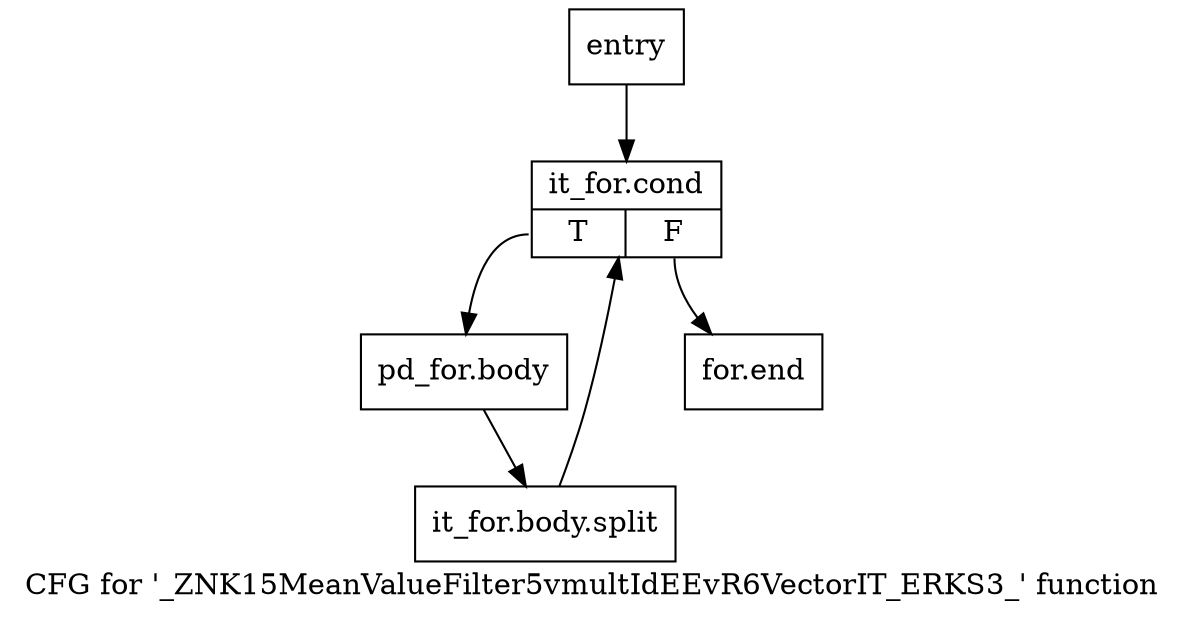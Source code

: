 digraph "CFG for '_ZNK15MeanValueFilter5vmultIdEEvR6VectorIT_ERKS3_' function" {
	label="CFG for '_ZNK15MeanValueFilter5vmultIdEEvR6VectorIT_ERKS3_' function";

	Node0x557fc20 [shape=record,label="{entry}"];
	Node0x557fc20 -> Node0x557fc70;
	Node0x557fc70 [shape=record,label="{it_for.cond|{<s0>T|<s1>F}}"];
	Node0x557fc70:s0 -> Node0x557fcc0;
	Node0x557fc70:s1 -> Node0x557fd10;
	Node0x557fcc0 [shape=record,label="{pd_for.body}"];
	Node0x557fcc0 -> Node0xac03e90;
	Node0xac03e90 [shape=record,label="{it_for.body.split}"];
	Node0xac03e90 -> Node0x557fc70;
	Node0x557fd10 [shape=record,label="{for.end}"];
}
